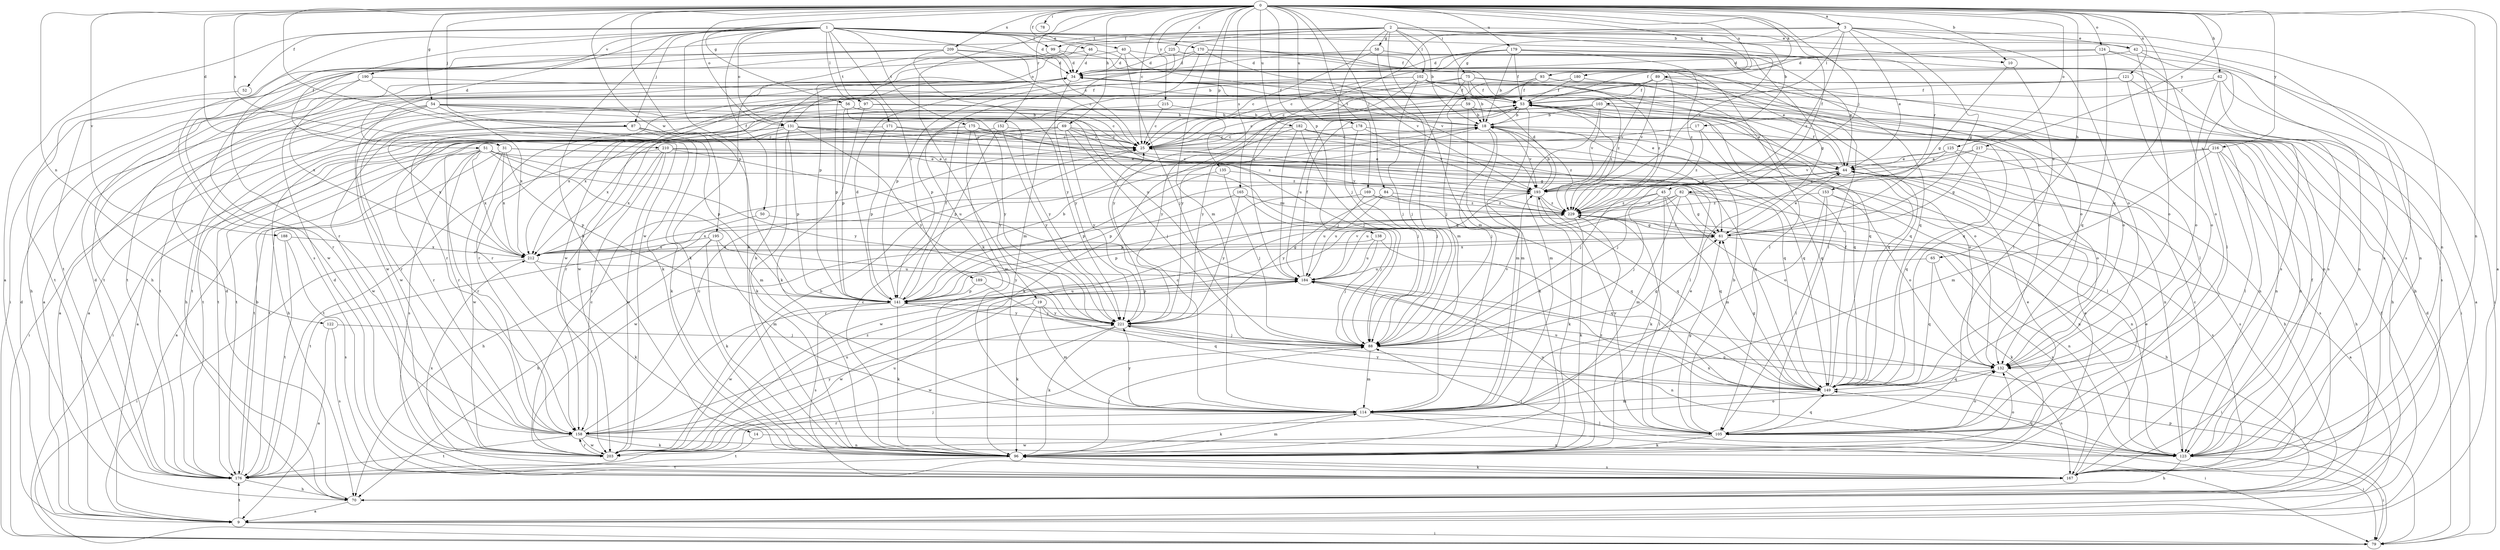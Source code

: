 strict digraph  {
0;
1;
2;
3;
9;
10;
14;
17;
18;
19;
25;
31;
34;
40;
42;
44;
45;
46;
50;
51;
52;
53;
54;
56;
58;
59;
61;
62;
65;
69;
70;
75;
78;
79;
82;
84;
87;
88;
89;
93;
96;
97;
99;
102;
103;
105;
114;
121;
122;
123;
124;
125;
131;
132;
135;
138;
141;
149;
152;
153;
158;
165;
167;
169;
170;
171;
175;
176;
178;
179;
180;
182;
184;
188;
189;
190;
193;
195;
203;
209;
210;
212;
215;
216;
217;
221;
225;
229;
0 -> 3  [label=a];
0 -> 9  [label=a];
0 -> 10  [label=b];
0 -> 19  [label=c];
0 -> 25  [label=c];
0 -> 31  [label=d];
0 -> 45  [label=f];
0 -> 46  [label=f];
0 -> 54  [label=g];
0 -> 56  [label=g];
0 -> 62  [label=h];
0 -> 65  [label=h];
0 -> 69  [label=h];
0 -> 75  [label=i];
0 -> 78  [label=i];
0 -> 82  [label=j];
0 -> 84  [label=j];
0 -> 87  [label=j];
0 -> 89  [label=k];
0 -> 93  [label=k];
0 -> 114  [label=m];
0 -> 121  [label=n];
0 -> 122  [label=n];
0 -> 123  [label=n];
0 -> 124  [label=o];
0 -> 125  [label=o];
0 -> 131  [label=o];
0 -> 135  [label=p];
0 -> 138  [label=p];
0 -> 141  [label=p];
0 -> 149  [label=q];
0 -> 152  [label=r];
0 -> 165  [label=s];
0 -> 169  [label=t];
0 -> 178  [label=u];
0 -> 179  [label=u];
0 -> 180  [label=u];
0 -> 182  [label=u];
0 -> 188  [label=v];
0 -> 195  [label=w];
0 -> 203  [label=w];
0 -> 209  [label=x];
0 -> 210  [label=x];
0 -> 215  [label=y];
0 -> 216  [label=y];
0 -> 217  [label=y];
0 -> 225  [label=z];
1 -> 9  [label=a];
1 -> 10  [label=b];
1 -> 14  [label=b];
1 -> 25  [label=c];
1 -> 31  [label=d];
1 -> 34  [label=d];
1 -> 40  [label=e];
1 -> 50  [label=f];
1 -> 51  [label=f];
1 -> 52  [label=f];
1 -> 53  [label=f];
1 -> 87  [label=j];
1 -> 96  [label=k];
1 -> 97  [label=l];
1 -> 99  [label=l];
1 -> 131  [label=o];
1 -> 153  [label=r];
1 -> 167  [label=s];
1 -> 170  [label=t];
1 -> 171  [label=t];
1 -> 175  [label=t];
1 -> 189  [label=v];
1 -> 190  [label=v];
2 -> 17  [label=b];
2 -> 18  [label=b];
2 -> 42  [label=e];
2 -> 58  [label=g];
2 -> 88  [label=j];
2 -> 96  [label=k];
2 -> 99  [label=l];
2 -> 102  [label=l];
2 -> 114  [label=m];
2 -> 141  [label=p];
2 -> 158  [label=r];
2 -> 167  [label=s];
2 -> 193  [label=v];
3 -> 42  [label=e];
3 -> 44  [label=e];
3 -> 59  [label=g];
3 -> 61  [label=g];
3 -> 103  [label=l];
3 -> 123  [label=n];
3 -> 131  [label=o];
3 -> 132  [label=o];
3 -> 184  [label=u];
3 -> 229  [label=z];
9 -> 34  [label=d];
9 -> 53  [label=f];
9 -> 79  [label=i];
9 -> 176  [label=t];
10 -> 61  [label=g];
10 -> 105  [label=l];
14 -> 123  [label=n];
14 -> 176  [label=t];
17 -> 25  [label=c];
17 -> 149  [label=q];
17 -> 229  [label=z];
18 -> 25  [label=c];
18 -> 88  [label=j];
18 -> 96  [label=k];
18 -> 123  [label=n];
18 -> 132  [label=o];
18 -> 193  [label=v];
18 -> 229  [label=z];
19 -> 96  [label=k];
19 -> 114  [label=m];
19 -> 149  [label=q];
19 -> 203  [label=w];
19 -> 221  [label=y];
25 -> 44  [label=e];
25 -> 149  [label=q];
31 -> 44  [label=e];
31 -> 123  [label=n];
31 -> 141  [label=p];
31 -> 176  [label=t];
31 -> 203  [label=w];
31 -> 212  [label=x];
34 -> 53  [label=f];
34 -> 123  [label=n];
34 -> 132  [label=o];
34 -> 141  [label=p];
34 -> 176  [label=t];
34 -> 203  [label=w];
34 -> 221  [label=y];
40 -> 34  [label=d];
40 -> 44  [label=e];
40 -> 88  [label=j];
40 -> 96  [label=k];
40 -> 193  [label=v];
42 -> 34  [label=d];
42 -> 105  [label=l];
42 -> 123  [label=n];
42 -> 132  [label=o];
44 -> 53  [label=f];
44 -> 141  [label=p];
44 -> 167  [label=s];
44 -> 193  [label=v];
45 -> 88  [label=j];
45 -> 96  [label=k];
45 -> 132  [label=o];
45 -> 149  [label=q];
45 -> 158  [label=r];
45 -> 229  [label=z];
46 -> 34  [label=d];
46 -> 96  [label=k];
46 -> 132  [label=o];
50 -> 61  [label=g];
50 -> 176  [label=t];
51 -> 9  [label=a];
51 -> 44  [label=e];
51 -> 114  [label=m];
51 -> 158  [label=r];
51 -> 167  [label=s];
51 -> 176  [label=t];
51 -> 212  [label=x];
51 -> 221  [label=y];
51 -> 229  [label=z];
52 -> 176  [label=t];
53 -> 18  [label=b];
53 -> 114  [label=m];
53 -> 132  [label=o];
53 -> 176  [label=t];
53 -> 184  [label=u];
53 -> 221  [label=y];
53 -> 229  [label=z];
54 -> 9  [label=a];
54 -> 18  [label=b];
54 -> 70  [label=h];
54 -> 88  [label=j];
54 -> 176  [label=t];
54 -> 184  [label=u];
54 -> 212  [label=x];
54 -> 221  [label=y];
56 -> 9  [label=a];
56 -> 18  [label=b];
56 -> 88  [label=j];
56 -> 141  [label=p];
56 -> 203  [label=w];
56 -> 221  [label=y];
58 -> 25  [label=c];
58 -> 34  [label=d];
58 -> 61  [label=g];
58 -> 114  [label=m];
58 -> 167  [label=s];
59 -> 18  [label=b];
59 -> 25  [label=c];
59 -> 44  [label=e];
59 -> 114  [label=m];
59 -> 149  [label=q];
59 -> 212  [label=x];
61 -> 44  [label=e];
61 -> 123  [label=n];
61 -> 167  [label=s];
61 -> 212  [label=x];
61 -> 229  [label=z];
62 -> 9  [label=a];
62 -> 53  [label=f];
62 -> 123  [label=n];
62 -> 132  [label=o];
62 -> 158  [label=r];
65 -> 96  [label=k];
65 -> 149  [label=q];
65 -> 184  [label=u];
69 -> 9  [label=a];
69 -> 25  [label=c];
69 -> 88  [label=j];
69 -> 149  [label=q];
69 -> 158  [label=r];
69 -> 193  [label=v];
69 -> 212  [label=x];
69 -> 221  [label=y];
70 -> 9  [label=a];
70 -> 34  [label=d];
75 -> 18  [label=b];
75 -> 53  [label=f];
75 -> 88  [label=j];
75 -> 105  [label=l];
75 -> 158  [label=r];
75 -> 203  [label=w];
75 -> 229  [label=z];
79 -> 34  [label=d];
79 -> 141  [label=p];
82 -> 9  [label=a];
82 -> 61  [label=g];
82 -> 114  [label=m];
82 -> 167  [label=s];
82 -> 184  [label=u];
82 -> 203  [label=w];
82 -> 229  [label=z];
84 -> 149  [label=q];
84 -> 184  [label=u];
84 -> 221  [label=y];
84 -> 229  [label=z];
87 -> 25  [label=c];
87 -> 96  [label=k];
87 -> 141  [label=p];
87 -> 203  [label=w];
87 -> 212  [label=x];
88 -> 61  [label=g];
88 -> 114  [label=m];
88 -> 132  [label=o];
88 -> 193  [label=v];
89 -> 53  [label=f];
89 -> 70  [label=h];
89 -> 88  [label=j];
89 -> 149  [label=q];
89 -> 193  [label=v];
89 -> 221  [label=y];
93 -> 25  [label=c];
93 -> 53  [label=f];
93 -> 141  [label=p];
93 -> 149  [label=q];
93 -> 193  [label=v];
96 -> 25  [label=c];
96 -> 44  [label=e];
96 -> 88  [label=j];
96 -> 114  [label=m];
96 -> 132  [label=o];
96 -> 167  [label=s];
96 -> 176  [label=t];
96 -> 229  [label=z];
97 -> 18  [label=b];
97 -> 25  [label=c];
97 -> 96  [label=k];
97 -> 158  [label=r];
99 -> 34  [label=d];
99 -> 176  [label=t];
99 -> 229  [label=z];
102 -> 9  [label=a];
102 -> 53  [label=f];
102 -> 79  [label=i];
102 -> 88  [label=j];
102 -> 149  [label=q];
102 -> 158  [label=r];
102 -> 221  [label=y];
102 -> 229  [label=z];
103 -> 18  [label=b];
103 -> 70  [label=h];
103 -> 114  [label=m];
103 -> 149  [label=q];
103 -> 158  [label=r];
103 -> 193  [label=v];
103 -> 221  [label=y];
105 -> 18  [label=b];
105 -> 44  [label=e];
105 -> 61  [label=g];
105 -> 79  [label=i];
105 -> 96  [label=k];
105 -> 132  [label=o];
105 -> 149  [label=q];
105 -> 184  [label=u];
105 -> 193  [label=v];
105 -> 203  [label=w];
114 -> 25  [label=c];
114 -> 44  [label=e];
114 -> 79  [label=i];
114 -> 96  [label=k];
114 -> 105  [label=l];
114 -> 158  [label=r];
114 -> 221  [label=y];
121 -> 25  [label=c];
121 -> 53  [label=f];
121 -> 132  [label=o];
121 -> 167  [label=s];
122 -> 9  [label=a];
122 -> 88  [label=j];
122 -> 167  [label=s];
123 -> 25  [label=c];
123 -> 53  [label=f];
123 -> 70  [label=h];
123 -> 79  [label=i];
123 -> 88  [label=j];
123 -> 149  [label=q];
124 -> 34  [label=d];
124 -> 53  [label=f];
124 -> 79  [label=i];
124 -> 132  [label=o];
124 -> 149  [label=q];
125 -> 44  [label=e];
125 -> 70  [label=h];
125 -> 88  [label=j];
125 -> 149  [label=q];
125 -> 193  [label=v];
131 -> 25  [label=c];
131 -> 61  [label=g];
131 -> 79  [label=i];
131 -> 96  [label=k];
131 -> 123  [label=n];
131 -> 141  [label=p];
131 -> 149  [label=q];
131 -> 158  [label=r];
131 -> 176  [label=t];
131 -> 221  [label=y];
132 -> 149  [label=q];
132 -> 167  [label=s];
135 -> 88  [label=j];
135 -> 141  [label=p];
135 -> 193  [label=v];
138 -> 88  [label=j];
138 -> 149  [label=q];
138 -> 184  [label=u];
138 -> 212  [label=x];
141 -> 18  [label=b];
141 -> 34  [label=d];
141 -> 53  [label=f];
141 -> 96  [label=k];
141 -> 167  [label=s];
141 -> 184  [label=u];
141 -> 203  [label=w];
141 -> 221  [label=y];
149 -> 53  [label=f];
149 -> 61  [label=g];
149 -> 114  [label=m];
149 -> 184  [label=u];
149 -> 221  [label=y];
152 -> 25  [label=c];
152 -> 141  [label=p];
152 -> 176  [label=t];
152 -> 221  [label=y];
153 -> 105  [label=l];
153 -> 114  [label=m];
153 -> 123  [label=n];
153 -> 132  [label=o];
153 -> 229  [label=z];
158 -> 25  [label=c];
158 -> 96  [label=k];
158 -> 123  [label=n];
158 -> 132  [label=o];
158 -> 176  [label=t];
158 -> 184  [label=u];
158 -> 203  [label=w];
158 -> 221  [label=y];
165 -> 88  [label=j];
165 -> 203  [label=w];
165 -> 221  [label=y];
165 -> 229  [label=z];
167 -> 34  [label=d];
167 -> 44  [label=e];
167 -> 96  [label=k];
167 -> 212  [label=x];
169 -> 123  [label=n];
169 -> 141  [label=p];
169 -> 184  [label=u];
169 -> 229  [label=z];
170 -> 34  [label=d];
170 -> 70  [label=h];
170 -> 105  [label=l];
170 -> 114  [label=m];
170 -> 149  [label=q];
170 -> 193  [label=v];
171 -> 25  [label=c];
171 -> 44  [label=e];
171 -> 70  [label=h];
171 -> 141  [label=p];
175 -> 25  [label=c];
175 -> 79  [label=i];
175 -> 114  [label=m];
175 -> 176  [label=t];
175 -> 221  [label=y];
175 -> 229  [label=z];
176 -> 18  [label=b];
176 -> 34  [label=d];
176 -> 70  [label=h];
176 -> 88  [label=j];
178 -> 25  [label=c];
178 -> 88  [label=j];
178 -> 123  [label=n];
178 -> 193  [label=v];
179 -> 18  [label=b];
179 -> 25  [label=c];
179 -> 34  [label=d];
179 -> 44  [label=e];
179 -> 53  [label=f];
179 -> 123  [label=n];
179 -> 203  [label=w];
179 -> 229  [label=z];
180 -> 53  [label=f];
180 -> 132  [label=o];
180 -> 176  [label=t];
182 -> 25  [label=c];
182 -> 61  [label=g];
182 -> 88  [label=j];
182 -> 96  [label=k];
182 -> 105  [label=l];
182 -> 184  [label=u];
184 -> 53  [label=f];
184 -> 79  [label=i];
184 -> 123  [label=n];
184 -> 141  [label=p];
184 -> 193  [label=v];
188 -> 167  [label=s];
188 -> 176  [label=t];
188 -> 212  [label=x];
189 -> 88  [label=j];
189 -> 141  [label=p];
190 -> 53  [label=f];
190 -> 70  [label=h];
190 -> 96  [label=k];
190 -> 212  [label=x];
193 -> 18  [label=b];
193 -> 34  [label=d];
193 -> 70  [label=h];
193 -> 96  [label=k];
193 -> 149  [label=q];
193 -> 229  [label=z];
195 -> 70  [label=h];
195 -> 96  [label=k];
195 -> 114  [label=m];
195 -> 212  [label=x];
195 -> 221  [label=y];
203 -> 18  [label=b];
203 -> 25  [label=c];
203 -> 158  [label=r];
203 -> 184  [label=u];
203 -> 229  [label=z];
209 -> 18  [label=b];
209 -> 25  [label=c];
209 -> 34  [label=d];
209 -> 79  [label=i];
209 -> 158  [label=r];
209 -> 203  [label=w];
209 -> 221  [label=y];
210 -> 44  [label=e];
210 -> 105  [label=l];
210 -> 158  [label=r];
210 -> 176  [label=t];
210 -> 184  [label=u];
210 -> 203  [label=w];
210 -> 212  [label=x];
212 -> 61  [label=g];
212 -> 79  [label=i];
212 -> 96  [label=k];
212 -> 184  [label=u];
215 -> 18  [label=b];
215 -> 25  [label=c];
215 -> 212  [label=x];
216 -> 44  [label=e];
216 -> 70  [label=h];
216 -> 88  [label=j];
216 -> 105  [label=l];
216 -> 114  [label=m];
216 -> 167  [label=s];
217 -> 44  [label=e];
217 -> 61  [label=g];
217 -> 132  [label=o];
217 -> 229  [label=z];
221 -> 88  [label=j];
221 -> 96  [label=k];
221 -> 123  [label=n];
221 -> 203  [label=w];
225 -> 34  [label=d];
225 -> 105  [label=l];
225 -> 141  [label=p];
225 -> 167  [label=s];
229 -> 61  [label=g];
229 -> 70  [label=h];
229 -> 96  [label=k];
229 -> 105  [label=l];
229 -> 141  [label=p];
229 -> 212  [label=x];
}
